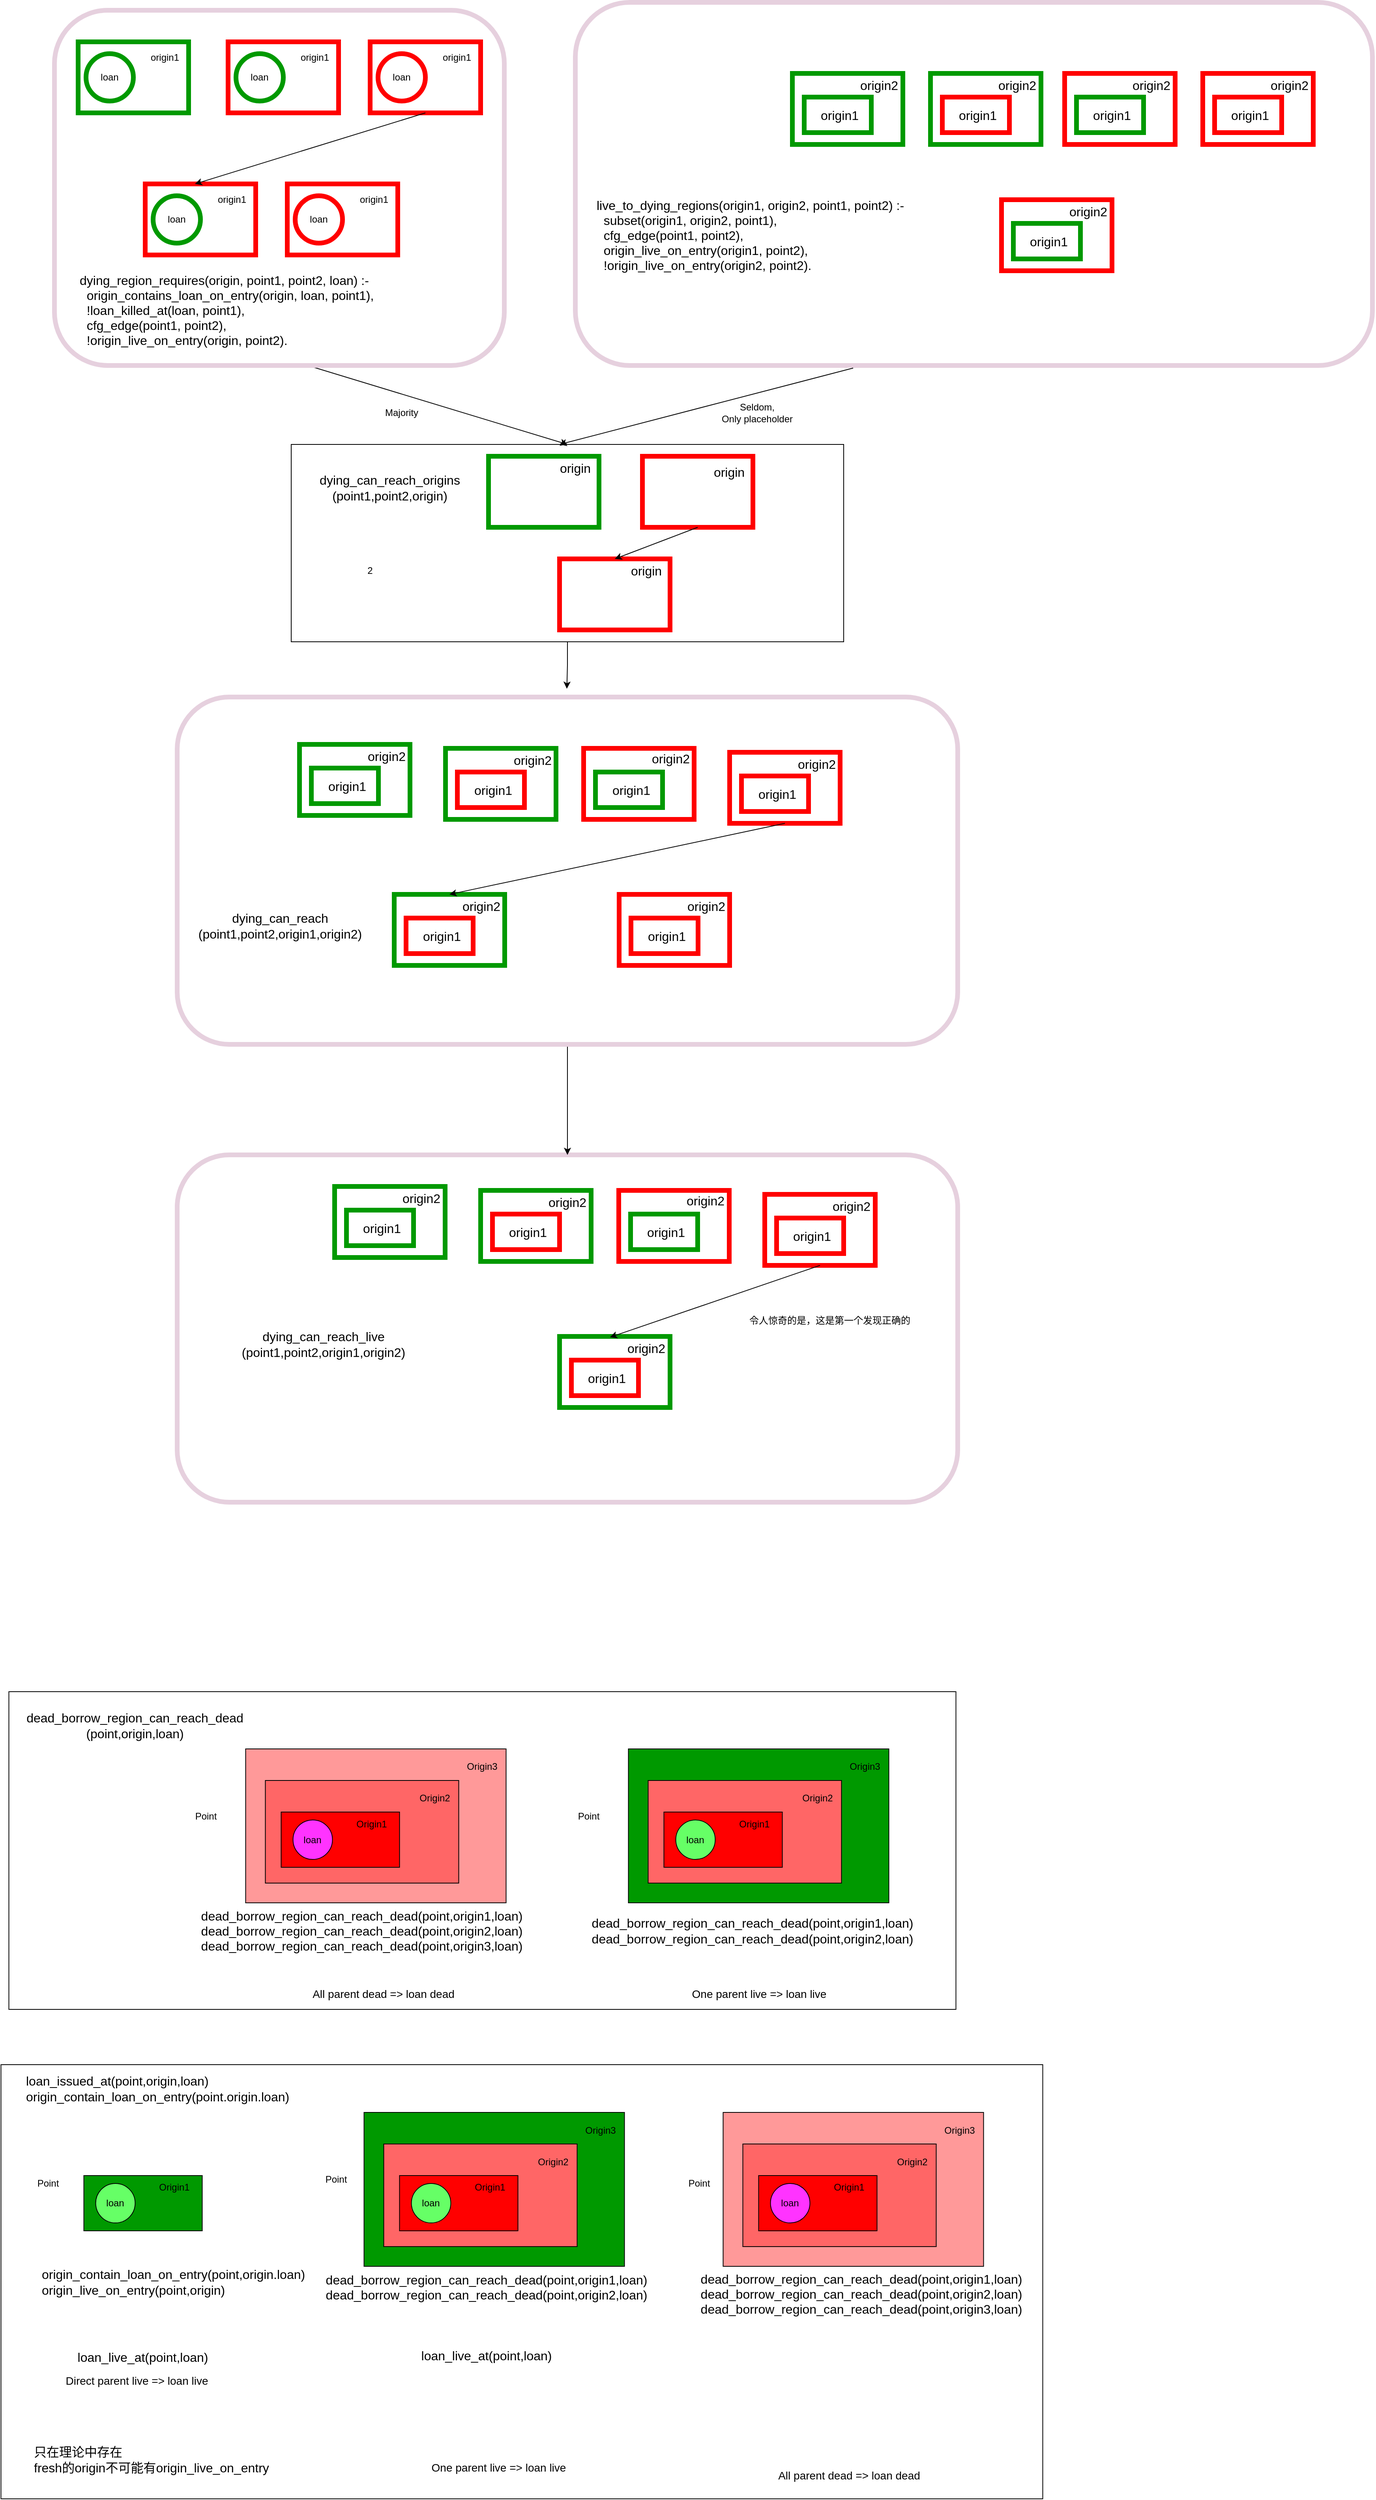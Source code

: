 <mxfile version="14.9.6" type="device"><diagram id="4ItoozWEmt4UMQ_Lu-9e" name="Page-1"><mxGraphModel dx="2366" dy="1925" grid="1" gridSize="10" guides="1" tooltips="1" connect="1" arrows="1" fold="1" page="1" pageScale="1" pageWidth="850" pageHeight="1100" math="0" shadow="0"><root><mxCell id="0"/><mxCell id="1" parent="0"/><mxCell id="hP6y3VwqV3rYE7MSqWvt-101" value="" style="rounded=1;whiteSpace=wrap;html=1;strokeWidth=6;strokeColor=#E6D0DE;" parent="1" vertex="1"><mxGeometry x="-124.5" y="1300" width="989" height="440" as="geometry"/></mxCell><mxCell id="hP6y3VwqV3rYE7MSqWvt-128" style="edgeStyle=orthogonalEdgeStyle;rounded=0;orthogonalLoop=1;jettySize=auto;html=1;entryX=0.5;entryY=0;entryDx=0;entryDy=0;fontSize=16;" parent="1" source="hP6y3VwqV3rYE7MSqWvt-100" target="hP6y3VwqV3rYE7MSqWvt-101" edge="1"><mxGeometry relative="1" as="geometry"/></mxCell><mxCell id="hP6y3VwqV3rYE7MSqWvt-100" value="" style="rounded=1;whiteSpace=wrap;html=1;strokeWidth=6;strokeColor=#E6D0DE;" parent="1" vertex="1"><mxGeometry x="-124.5" y="720" width="989" height="440" as="geometry"/></mxCell><mxCell id="hP6y3VwqV3rYE7MSqWvt-66" value="" style="rounded=1;whiteSpace=wrap;html=1;strokeWidth=6;strokeColor=#E6D0DE;" parent="1" vertex="1"><mxGeometry x="380" y="-160" width="1010" height="460" as="geometry"/></mxCell><mxCell id="gmZS5lx-OD6srE_DfvsA-1" value="" style="rounded=0;whiteSpace=wrap;html=1;fillColor=#FFFFFF;" parent="1" vertex="1"><mxGeometry x="-337.75" y="1980" width="1200" height="402.5" as="geometry"/></mxCell><mxCell id="gmZS5lx-OD6srE_DfvsA-12" value="" style="rounded=0;whiteSpace=wrap;html=1;fillColor=#FF9999;" parent="1" vertex="1"><mxGeometry x="-37.75" y="2052.5" width="330" height="195" as="geometry"/></mxCell><mxCell id="gmZS5lx-OD6srE_DfvsA-8" value="" style="rounded=0;whiteSpace=wrap;html=1;fillColor=#FF6666;" parent="1" vertex="1"><mxGeometry x="-12.75" y="2092.5" width="245" height="130" as="geometry"/></mxCell><mxCell id="8dX1J-5f6YRlSmqiTuca-151" value="" style="edgeStyle=orthogonalEdgeStyle;rounded=0;orthogonalLoop=1;jettySize=auto;html=1;fontSize=14;entryX=0.492;entryY=-0.002;entryDx=0;entryDy=0;entryPerimeter=0;" parent="1" source="8dX1J-5f6YRlSmqiTuca-64" edge="1"><mxGeometry relative="1" as="geometry"><mxPoint x="369.24" y="709.5" as="targetPoint"/></mxGeometry></mxCell><mxCell id="8dX1J-5f6YRlSmqiTuca-64" value="" style="rounded=0;whiteSpace=wrap;html=1;fillColor=#FFFFFF;" parent="1" vertex="1"><mxGeometry x="20" y="400" width="700" height="250" as="geometry"/></mxCell><mxCell id="8dX1J-5f6YRlSmqiTuca-73" value="dying_can_reach_origins&lt;br style=&quot;font-size: 16px;&quot;&gt;(point1,point2,origin)" style="text;html=1;strokeColor=none;fillColor=none;align=center;verticalAlign=middle;whiteSpace=wrap;rounded=0;fontSize=16;" parent="1" vertex="1"><mxGeometry x="125" y="445" width="40" height="20" as="geometry"/></mxCell><mxCell id="8dX1J-5f6YRlSmqiTuca-79" value="" style="endArrow=classic;html=1;fontSize=14;exitX=0.482;exitY=1;exitDx=0;exitDy=0;exitPerimeter=0;entryX=0.5;entryY=0;entryDx=0;entryDy=0;" parent="1" target="8dX1J-5f6YRlSmqiTuca-64" edge="1"><mxGeometry width="50" height="50" relative="1" as="geometry"><mxPoint x="41" y="300" as="sourcePoint"/><mxPoint x="370" y="320" as="targetPoint"/></mxGeometry></mxCell><mxCell id="8dX1J-5f6YRlSmqiTuca-80" value="" style="endArrow=classic;html=1;fontSize=14;exitX=0.516;exitY=1.008;exitDx=0;exitDy=0;exitPerimeter=0;" parent="1" edge="1"><mxGeometry width="50" height="50" relative="1" as="geometry"><mxPoint x="732.02" y="303.28" as="sourcePoint"/><mxPoint x="360" y="400" as="targetPoint"/></mxGeometry></mxCell><mxCell id="8dX1J-5f6YRlSmqiTuca-94" value="dying_can_reach&lt;br style=&quot;font-size: 16px;&quot;&gt;(point1,point2,origin1,origin2)" style="text;html=1;strokeColor=none;fillColor=none;align=center;verticalAlign=middle;whiteSpace=wrap;rounded=0;fontSize=16;" parent="1" vertex="1"><mxGeometry x="-14.5" y="1000" width="40" height="20" as="geometry"/></mxCell><mxCell id="8dX1J-5f6YRlSmqiTuca-169" value="dying_can_reach_live&lt;br style=&quot;font-size: 16px;&quot;&gt;(point1,point2,origin1,origin2)" style="text;html=1;strokeColor=none;fillColor=none;align=center;verticalAlign=middle;whiteSpace=wrap;rounded=0;fontSize=16;" parent="1" vertex="1"><mxGeometry x="41.25" y="1530" width="40" height="20" as="geometry"/></mxCell><mxCell id="-txUx5UtsufA0qWCfWp3-2" value="Majority" style="text;html=1;strokeColor=none;fillColor=none;align=center;verticalAlign=middle;whiteSpace=wrap;rounded=0;" parent="1" vertex="1"><mxGeometry x="140" y="350" width="40" height="20" as="geometry"/></mxCell><mxCell id="-txUx5UtsufA0qWCfWp3-3" value="Seldom, &lt;br&gt;Only placeholder" style="text;html=1;strokeColor=none;fillColor=none;align=center;verticalAlign=middle;whiteSpace=wrap;rounded=0;" parent="1" vertex="1"><mxGeometry x="561" y="350" width="99" height="20" as="geometry"/></mxCell><mxCell id="Sg-m3zL4Ny38khA4gVC3-3" value="2" style="text;html=1;strokeColor=none;fillColor=none;align=center;verticalAlign=middle;whiteSpace=wrap;rounded=0;" parent="1" vertex="1"><mxGeometry x="100" y="550" width="40" height="20" as="geometry"/></mxCell><mxCell id="gmZS5lx-OD6srE_DfvsA-3" value="" style="rounded=0;whiteSpace=wrap;html=1;fillColor=#FF0000;" parent="1" vertex="1"><mxGeometry x="7.25" y="2132.5" width="150" height="70" as="geometry"/></mxCell><mxCell id="gmZS5lx-OD6srE_DfvsA-4" value="Origin1" style="text;html=1;strokeColor=none;fillColor=none;align=center;verticalAlign=middle;whiteSpace=wrap;rounded=0;" parent="1" vertex="1"><mxGeometry x="102.25" y="2137.5" width="40" height="20" as="geometry"/></mxCell><mxCell id="gmZS5lx-OD6srE_DfvsA-5" value="Point" style="text;html=1;strokeColor=none;fillColor=none;align=center;verticalAlign=middle;whiteSpace=wrap;rounded=0;fontSize=12;" parent="1" vertex="1"><mxGeometry x="-107.75" y="2127.5" width="40" height="20" as="geometry"/></mxCell><mxCell id="gmZS5lx-OD6srE_DfvsA-9" value="Origin2" style="text;html=1;strokeColor=none;fillColor=none;align=center;verticalAlign=middle;whiteSpace=wrap;rounded=0;" parent="1" vertex="1"><mxGeometry x="182.25" y="2102.5" width="40" height="25" as="geometry"/></mxCell><mxCell id="gmZS5lx-OD6srE_DfvsA-10" value="" style="ellipse;whiteSpace=wrap;html=1;aspect=fixed;fillColor=#ff33ff;" parent="1" vertex="1"><mxGeometry x="22.25" y="2142.5" width="50" height="50" as="geometry"/></mxCell><mxCell id="gmZS5lx-OD6srE_DfvsA-11" value="loan" style="text;html=1;strokeColor=none;fillColor=none;align=center;verticalAlign=middle;whiteSpace=wrap;rounded=0;" parent="1" vertex="1"><mxGeometry x="27.25" y="2157.5" width="40" height="20" as="geometry"/></mxCell><mxCell id="gmZS5lx-OD6srE_DfvsA-13" value="Origin3" style="text;html=1;strokeColor=none;fillColor=none;align=center;verticalAlign=middle;whiteSpace=wrap;rounded=0;" parent="1" vertex="1"><mxGeometry x="242.25" y="2062.5" width="40" height="25" as="geometry"/></mxCell><mxCell id="gmZS5lx-OD6srE_DfvsA-15" value="All parent dead =&amp;gt; loan dead" style="text;html=1;strokeColor=none;fillColor=none;align=center;verticalAlign=middle;whiteSpace=wrap;rounded=0;fontSize=14;" parent="1" vertex="1"><mxGeometry x="42.25" y="2352.5" width="190" height="20" as="geometry"/></mxCell><mxCell id="gmZS5lx-OD6srE_DfvsA-16" value="" style="rounded=0;whiteSpace=wrap;html=1;fillColor=#009900;" parent="1" vertex="1"><mxGeometry x="447.25" y="2052.5" width="330" height="195" as="geometry"/></mxCell><mxCell id="gmZS5lx-OD6srE_DfvsA-17" value="" style="rounded=0;whiteSpace=wrap;html=1;fillColor=#FF6666;" parent="1" vertex="1"><mxGeometry x="472.25" y="2092.5" width="245" height="130" as="geometry"/></mxCell><mxCell id="gmZS5lx-OD6srE_DfvsA-18" value="" style="rounded=0;whiteSpace=wrap;html=1;fillColor=#FF0000;" parent="1" vertex="1"><mxGeometry x="492.25" y="2132.5" width="150" height="70" as="geometry"/></mxCell><mxCell id="gmZS5lx-OD6srE_DfvsA-19" value="Origin1" style="text;html=1;strokeColor=none;fillColor=none;align=center;verticalAlign=middle;whiteSpace=wrap;rounded=0;" parent="1" vertex="1"><mxGeometry x="587.25" y="2137.5" width="40" height="20" as="geometry"/></mxCell><mxCell id="gmZS5lx-OD6srE_DfvsA-20" value="Point" style="text;html=1;strokeColor=none;fillColor=none;align=center;verticalAlign=middle;whiteSpace=wrap;rounded=0;fontSize=12;" parent="1" vertex="1"><mxGeometry x="377.25" y="2127.5" width="40" height="20" as="geometry"/></mxCell><mxCell id="gmZS5lx-OD6srE_DfvsA-21" value="Origin2" style="text;html=1;strokeColor=none;fillColor=none;align=center;verticalAlign=middle;whiteSpace=wrap;rounded=0;" parent="1" vertex="1"><mxGeometry x="667.25" y="2102.5" width="40" height="25" as="geometry"/></mxCell><mxCell id="gmZS5lx-OD6srE_DfvsA-22" value="" style="ellipse;whiteSpace=wrap;html=1;aspect=fixed;fillColor=#66ff66;" parent="1" vertex="1"><mxGeometry x="507.25" y="2142.5" width="50" height="50" as="geometry"/></mxCell><mxCell id="gmZS5lx-OD6srE_DfvsA-23" value="loan" style="text;html=1;strokeColor=none;fillColor=none;align=center;verticalAlign=middle;whiteSpace=wrap;rounded=0;" parent="1" vertex="1"><mxGeometry x="512.25" y="2157.5" width="40" height="20" as="geometry"/></mxCell><mxCell id="gmZS5lx-OD6srE_DfvsA-24" value="Origin3" style="text;html=1;strokeColor=none;fillColor=none;align=center;verticalAlign=middle;whiteSpace=wrap;rounded=0;" parent="1" vertex="1"><mxGeometry x="727.25" y="2062.5" width="40" height="25" as="geometry"/></mxCell><mxCell id="gmZS5lx-OD6srE_DfvsA-25" value="One parent live =&amp;gt; loan live" style="text;html=1;strokeColor=none;fillColor=none;align=center;verticalAlign=middle;whiteSpace=wrap;rounded=0;fontSize=14;" parent="1" vertex="1"><mxGeometry x="517.75" y="2352.5" width="190" height="20" as="geometry"/></mxCell><mxCell id="gmZS5lx-OD6srE_DfvsA-27" value="dead_borrow_region_can_reach_dead&lt;br&gt;(point,origin,loan)" style="text;html=1;strokeColor=none;fillColor=none;align=center;verticalAlign=middle;whiteSpace=wrap;rounded=0;fontSize=16;" parent="1" vertex="1"><mxGeometry x="-197.75" y="2012.5" width="40" height="20" as="geometry"/></mxCell><mxCell id="gmZS5lx-OD6srE_DfvsA-30" value="dead_borrow_region_can_reach_dead(point,origin1,loan)&lt;br&gt;dead_borrow_region_can_reach_dead(point,origin2,loan)&lt;br&gt;dead_borrow_region_can_reach_dead(point,origin3,loan)" style="text;html=1;strokeColor=none;fillColor=none;align=center;verticalAlign=middle;whiteSpace=wrap;rounded=0;fontSize=16;" parent="1" vertex="1"><mxGeometry x="-127.75" y="2272.5" width="475" height="20" as="geometry"/></mxCell><mxCell id="gmZS5lx-OD6srE_DfvsA-32" value="dead_borrow_region_can_reach_dead(point,origin1,loan)&lt;br&gt;dead_borrow_region_can_reach_dead(point,origin2,loan)&lt;br&gt;" style="text;html=1;strokeColor=none;fillColor=none;align=center;verticalAlign=middle;whiteSpace=wrap;rounded=0;fontSize=16;" parent="1" vertex="1"><mxGeometry x="367.25" y="2272.5" width="475" height="20" as="geometry"/></mxCell><mxCell id="gmZS5lx-OD6srE_DfvsA-33" value="" style="rounded=0;whiteSpace=wrap;html=1;fillColor=#FFFFFF;" parent="1" vertex="1"><mxGeometry x="-347.75" y="2452.5" width="1320" height="550" as="geometry"/></mxCell><mxCell id="gmZS5lx-OD6srE_DfvsA-36" value="" style="rounded=0;whiteSpace=wrap;html=1;fillColor=#009900;" parent="1" vertex="1"><mxGeometry x="-242.75" y="2593" width="150" height="70" as="geometry"/></mxCell><mxCell id="gmZS5lx-OD6srE_DfvsA-37" value="Origin1" style="text;html=1;strokeColor=none;fillColor=none;align=center;verticalAlign=middle;whiteSpace=wrap;rounded=0;" parent="1" vertex="1"><mxGeometry x="-147.75" y="2598" width="40" height="20" as="geometry"/></mxCell><mxCell id="gmZS5lx-OD6srE_DfvsA-38" value="Point" style="text;html=1;strokeColor=none;fillColor=none;align=center;verticalAlign=middle;whiteSpace=wrap;rounded=0;fontSize=12;" parent="1" vertex="1"><mxGeometry x="-307.75" y="2593" width="40" height="20" as="geometry"/></mxCell><mxCell id="gmZS5lx-OD6srE_DfvsA-40" value="" style="ellipse;whiteSpace=wrap;html=1;aspect=fixed;fillColor=#66ff66;" parent="1" vertex="1"><mxGeometry x="-227.75" y="2603" width="50" height="50" as="geometry"/></mxCell><mxCell id="gmZS5lx-OD6srE_DfvsA-41" value="loan" style="text;html=1;strokeColor=none;fillColor=none;align=center;verticalAlign=middle;whiteSpace=wrap;rounded=0;" parent="1" vertex="1"><mxGeometry x="-222.75" y="2618" width="40" height="20" as="geometry"/></mxCell><mxCell id="gmZS5lx-OD6srE_DfvsA-43" value="Direct parent live =&amp;gt; loan live" style="text;html=1;strokeColor=none;fillColor=none;align=center;verticalAlign=middle;whiteSpace=wrap;rounded=0;fontSize=14;" parent="1" vertex="1"><mxGeometry x="-317.75" y="2842.5" width="285" height="20" as="geometry"/></mxCell><mxCell id="gmZS5lx-OD6srE_DfvsA-44" value="" style="rounded=0;whiteSpace=wrap;html=1;fillColor=#009900;" parent="1" vertex="1"><mxGeometry x="112.25" y="2513" width="330" height="195" as="geometry"/></mxCell><mxCell id="gmZS5lx-OD6srE_DfvsA-45" value="" style="rounded=0;whiteSpace=wrap;html=1;fillColor=#FF6666;" parent="1" vertex="1"><mxGeometry x="137.25" y="2553" width="245" height="130" as="geometry"/></mxCell><mxCell id="gmZS5lx-OD6srE_DfvsA-46" value="" style="rounded=0;whiteSpace=wrap;html=1;fillColor=#FF0000;" parent="1" vertex="1"><mxGeometry x="157.25" y="2593" width="150" height="70" as="geometry"/></mxCell><mxCell id="gmZS5lx-OD6srE_DfvsA-47" value="Origin1" style="text;html=1;strokeColor=none;fillColor=none;align=center;verticalAlign=middle;whiteSpace=wrap;rounded=0;" parent="1" vertex="1"><mxGeometry x="252.25" y="2598" width="40" height="20" as="geometry"/></mxCell><mxCell id="gmZS5lx-OD6srE_DfvsA-48" value="Point" style="text;html=1;strokeColor=none;fillColor=none;align=center;verticalAlign=middle;whiteSpace=wrap;rounded=0;fontSize=12;" parent="1" vertex="1"><mxGeometry x="57.25" y="2588" width="40" height="20" as="geometry"/></mxCell><mxCell id="gmZS5lx-OD6srE_DfvsA-49" value="Origin2" style="text;html=1;strokeColor=none;fillColor=none;align=center;verticalAlign=middle;whiteSpace=wrap;rounded=0;" parent="1" vertex="1"><mxGeometry x="332.25" y="2563" width="40" height="25" as="geometry"/></mxCell><mxCell id="gmZS5lx-OD6srE_DfvsA-50" value="" style="ellipse;whiteSpace=wrap;html=1;aspect=fixed;fillColor=#66ff66;" parent="1" vertex="1"><mxGeometry x="172.25" y="2603" width="50" height="50" as="geometry"/></mxCell><mxCell id="gmZS5lx-OD6srE_DfvsA-51" value="loan" style="text;html=1;strokeColor=none;fillColor=none;align=center;verticalAlign=middle;whiteSpace=wrap;rounded=0;" parent="1" vertex="1"><mxGeometry x="177.25" y="2618" width="40" height="20" as="geometry"/></mxCell><mxCell id="gmZS5lx-OD6srE_DfvsA-52" value="Origin3" style="text;html=1;strokeColor=none;fillColor=none;align=center;verticalAlign=middle;whiteSpace=wrap;rounded=0;" parent="1" vertex="1"><mxGeometry x="392.25" y="2523" width="40" height="25" as="geometry"/></mxCell><mxCell id="gmZS5lx-OD6srE_DfvsA-53" value="One parent live =&amp;gt; loan live" style="text;html=1;strokeColor=none;fillColor=none;align=center;verticalAlign=middle;whiteSpace=wrap;rounded=0;fontSize=14;" parent="1" vertex="1"><mxGeometry x="188.25" y="2952.5" width="190" height="20" as="geometry"/></mxCell><mxCell id="gmZS5lx-OD6srE_DfvsA-54" value="loan_issued_at(point,origin,loan)&lt;br&gt;origin_contain_loan_on_entry(point.origin.loan)" style="text;html=1;strokeColor=none;fillColor=none;align=left;verticalAlign=middle;whiteSpace=wrap;rounded=0;fontSize=16;" parent="1" vertex="1"><mxGeometry x="-317.75" y="2473" width="280" height="20" as="geometry"/></mxCell><mxCell id="gmZS5lx-OD6srE_DfvsA-56" value="dead_borrow_region_can_reach_dead(point,origin1,loan)&lt;br&gt;dead_borrow_region_can_reach_dead(point,origin2,loan)&lt;br&gt;&lt;br&gt;&lt;br&gt;&lt;br&gt;loan_live_at(point,loan)" style="text;html=1;strokeColor=none;fillColor=none;align=center;verticalAlign=middle;whiteSpace=wrap;rounded=0;fontSize=16;" parent="1" vertex="1"><mxGeometry x="30.25" y="2762.5" width="475" height="20" as="geometry"/></mxCell><mxCell id="gmZS5lx-OD6srE_DfvsA-67" value="" style="rounded=0;whiteSpace=wrap;html=1;fillColor=#FF9999;" parent="1" vertex="1"><mxGeometry x="567.25" y="2513" width="330" height="195" as="geometry"/></mxCell><mxCell id="gmZS5lx-OD6srE_DfvsA-68" value="" style="rounded=0;whiteSpace=wrap;html=1;fillColor=#FF6666;" parent="1" vertex="1"><mxGeometry x="592.25" y="2553" width="245" height="130" as="geometry"/></mxCell><mxCell id="gmZS5lx-OD6srE_DfvsA-69" value="" style="rounded=0;whiteSpace=wrap;html=1;fillColor=#FF0000;" parent="1" vertex="1"><mxGeometry x="612.25" y="2593" width="150" height="70" as="geometry"/></mxCell><mxCell id="gmZS5lx-OD6srE_DfvsA-70" value="Origin1" style="text;html=1;strokeColor=none;fillColor=none;align=center;verticalAlign=middle;whiteSpace=wrap;rounded=0;" parent="1" vertex="1"><mxGeometry x="707.25" y="2598" width="40" height="20" as="geometry"/></mxCell><mxCell id="gmZS5lx-OD6srE_DfvsA-71" value="Point" style="text;html=1;strokeColor=none;fillColor=none;align=center;verticalAlign=middle;whiteSpace=wrap;rounded=0;fontSize=12;" parent="1" vertex="1"><mxGeometry x="517.25" y="2593" width="40" height="20" as="geometry"/></mxCell><mxCell id="gmZS5lx-OD6srE_DfvsA-72" value="Origin2" style="text;html=1;strokeColor=none;fillColor=none;align=center;verticalAlign=middle;whiteSpace=wrap;rounded=0;" parent="1" vertex="1"><mxGeometry x="787.25" y="2563" width="40" height="25" as="geometry"/></mxCell><mxCell id="gmZS5lx-OD6srE_DfvsA-73" value="" style="ellipse;whiteSpace=wrap;html=1;aspect=fixed;fillColor=#ff33ff;" parent="1" vertex="1"><mxGeometry x="627.25" y="2603" width="50" height="50" as="geometry"/></mxCell><mxCell id="gmZS5lx-OD6srE_DfvsA-74" value="loan" style="text;html=1;strokeColor=none;fillColor=none;align=center;verticalAlign=middle;whiteSpace=wrap;rounded=0;" parent="1" vertex="1"><mxGeometry x="632.25" y="2618" width="40" height="20" as="geometry"/></mxCell><mxCell id="gmZS5lx-OD6srE_DfvsA-75" value="Origin3" style="text;html=1;strokeColor=none;fillColor=none;align=center;verticalAlign=middle;whiteSpace=wrap;rounded=0;" parent="1" vertex="1"><mxGeometry x="847.25" y="2523" width="40" height="25" as="geometry"/></mxCell><mxCell id="gmZS5lx-OD6srE_DfvsA-76" value="All parent dead =&amp;gt; loan dead" style="text;html=1;strokeColor=none;fillColor=none;align=center;verticalAlign=middle;whiteSpace=wrap;rounded=0;fontSize=14;" parent="1" vertex="1"><mxGeometry x="632.25" y="2962.5" width="190" height="20" as="geometry"/></mxCell><mxCell id="gmZS5lx-OD6srE_DfvsA-77" value="dead_borrow_region_can_reach_dead(point,origin1,loan)&lt;br&gt;dead_borrow_region_can_reach_dead(point,origin2,loan)&lt;br&gt;dead_borrow_region_can_reach_dead(point,origin3,loan)" style="text;html=1;strokeColor=none;fillColor=none;align=center;verticalAlign=middle;whiteSpace=wrap;rounded=0;fontSize=16;" parent="1" vertex="1"><mxGeometry x="504.75" y="2733" width="475" height="20" as="geometry"/></mxCell><mxCell id="gmZS5lx-OD6srE_DfvsA-80" value="loan_live_at(point,loan)" style="text;html=1;strokeColor=none;fillColor=none;align=center;verticalAlign=middle;whiteSpace=wrap;rounded=0;fontSize=16;" parent="1" vertex="1"><mxGeometry x="-187.75" y="2812.5" width="40" height="20" as="geometry"/></mxCell><mxCell id="hP6y3VwqV3rYE7MSqWvt-5" value="origin_contain_loan_on_entry(point,origin.loan)&lt;br style=&quot;font-size: 16px;&quot;&gt;origin_live_on_entry(point,origin)" style="text;html=1;strokeColor=none;fillColor=none;align=left;verticalAlign=middle;whiteSpace=wrap;rounded=0;fontSize=16;" parent="1" vertex="1"><mxGeometry x="-297.75" y="2717.5" width="40" height="20" as="geometry"/></mxCell><mxCell id="hP6y3VwqV3rYE7MSqWvt-12" value="只在理论中存在&lt;br&gt;fresh的origin不可能有origin_live_on_entry" style="text;html=1;strokeColor=none;fillColor=none;align=left;verticalAlign=middle;whiteSpace=wrap;rounded=0;fontSize=16;" parent="1" vertex="1"><mxGeometry x="-307.75" y="2942.5" width="365" height="20" as="geometry"/></mxCell><mxCell id="hP6y3VwqV3rYE7MSqWvt-13" value="" style="rounded=1;whiteSpace=wrap;html=1;strokeWidth=6;strokeColor=#E6D0DE;" parent="1" vertex="1"><mxGeometry x="-280" y="-150" width="570" height="450" as="geometry"/></mxCell><mxCell id="hP6y3VwqV3rYE7MSqWvt-14" value="" style="rounded=0;whiteSpace=wrap;html=1;strokeColor=#009900;strokeWidth=6;" parent="1" vertex="1"><mxGeometry x="-250" y="-110" width="140" height="90" as="geometry"/></mxCell><mxCell id="hP6y3VwqV3rYE7MSqWvt-15" value="" style="ellipse;whiteSpace=wrap;html=1;aspect=fixed;strokeColor=#009900;strokeWidth=6;" parent="1" vertex="1"><mxGeometry x="-240" y="-95" width="60" height="60" as="geometry"/></mxCell><mxCell id="hP6y3VwqV3rYE7MSqWvt-16" value="loan" style="text;html=1;strokeColor=none;fillColor=none;align=center;verticalAlign=middle;whiteSpace=wrap;rounded=0;" parent="1" vertex="1"><mxGeometry x="-230" y="-75" width="40" height="20" as="geometry"/></mxCell><mxCell id="hP6y3VwqV3rYE7MSqWvt-17" value="origin1" style="text;html=1;strokeColor=none;fillColor=none;align=center;verticalAlign=middle;whiteSpace=wrap;rounded=0;" parent="1" vertex="1"><mxGeometry x="-160" y="-100" width="40" height="20" as="geometry"/></mxCell><mxCell id="hP6y3VwqV3rYE7MSqWvt-18" value="" style="rounded=0;whiteSpace=wrap;html=1;strokeWidth=6;strokeColor=#FF0000;" parent="1" vertex="1"><mxGeometry x="-60" y="-110" width="140" height="90" as="geometry"/></mxCell><mxCell id="hP6y3VwqV3rYE7MSqWvt-19" value="" style="ellipse;whiteSpace=wrap;html=1;aspect=fixed;strokeColor=#009900;strokeWidth=6;" parent="1" vertex="1"><mxGeometry x="-50" y="-95" width="60" height="60" as="geometry"/></mxCell><mxCell id="hP6y3VwqV3rYE7MSqWvt-20" value="loan" style="text;html=1;strokeColor=none;fillColor=none;align=center;verticalAlign=middle;whiteSpace=wrap;rounded=0;" parent="1" vertex="1"><mxGeometry x="-40" y="-75" width="40" height="20" as="geometry"/></mxCell><mxCell id="hP6y3VwqV3rYE7MSqWvt-21" value="origin1" style="text;html=1;strokeColor=none;fillColor=none;align=center;verticalAlign=middle;whiteSpace=wrap;rounded=0;" parent="1" vertex="1"><mxGeometry x="30" y="-100" width="40" height="20" as="geometry"/></mxCell><mxCell id="hP6y3VwqV3rYE7MSqWvt-22" value="" style="rounded=0;whiteSpace=wrap;html=1;strokeWidth=6;strokeColor=#FF0000;" parent="1" vertex="1"><mxGeometry x="120" y="-110" width="140" height="90" as="geometry"/></mxCell><mxCell id="hP6y3VwqV3rYE7MSqWvt-23" value="" style="ellipse;whiteSpace=wrap;html=1;aspect=fixed;strokeWidth=6;strokeColor=#FF0000;" parent="1" vertex="1"><mxGeometry x="130" y="-95" width="60" height="60" as="geometry"/></mxCell><mxCell id="hP6y3VwqV3rYE7MSqWvt-24" value="loan" style="text;html=1;strokeColor=none;fillColor=none;align=center;verticalAlign=middle;whiteSpace=wrap;rounded=0;" parent="1" vertex="1"><mxGeometry x="140" y="-75" width="40" height="20" as="geometry"/></mxCell><mxCell id="hP6y3VwqV3rYE7MSqWvt-25" value="origin1" style="text;html=1;strokeColor=none;fillColor=none;align=center;verticalAlign=middle;whiteSpace=wrap;rounded=0;" parent="1" vertex="1"><mxGeometry x="210" y="-100" width="40" height="20" as="geometry"/></mxCell><mxCell id="hP6y3VwqV3rYE7MSqWvt-26" value="" style="rounded=0;whiteSpace=wrap;html=1;strokeWidth=6;strokeColor=#FF0000;" parent="1" vertex="1"><mxGeometry x="-165" y="70" width="140" height="90" as="geometry"/></mxCell><mxCell id="hP6y3VwqV3rYE7MSqWvt-27" value="" style="ellipse;whiteSpace=wrap;html=1;aspect=fixed;strokeColor=#009900;strokeWidth=6;" parent="1" vertex="1"><mxGeometry x="-155" y="85" width="60" height="60" as="geometry"/></mxCell><mxCell id="hP6y3VwqV3rYE7MSqWvt-28" value="loan" style="text;html=1;strokeColor=none;fillColor=none;align=center;verticalAlign=middle;whiteSpace=wrap;rounded=0;" parent="1" vertex="1"><mxGeometry x="-145" y="105" width="40" height="20" as="geometry"/></mxCell><mxCell id="hP6y3VwqV3rYE7MSqWvt-29" value="origin1" style="text;html=1;strokeColor=none;fillColor=none;align=center;verticalAlign=middle;whiteSpace=wrap;rounded=0;" parent="1" vertex="1"><mxGeometry x="-75" y="80" width="40" height="20" as="geometry"/></mxCell><mxCell id="hP6y3VwqV3rYE7MSqWvt-30" value="" style="rounded=0;whiteSpace=wrap;html=1;strokeWidth=6;strokeColor=#FF0000;" parent="1" vertex="1"><mxGeometry x="15" y="70" width="140" height="90" as="geometry"/></mxCell><mxCell id="hP6y3VwqV3rYE7MSqWvt-31" value="" style="ellipse;whiteSpace=wrap;html=1;aspect=fixed;strokeWidth=6;strokeColor=#FF0000;" parent="1" vertex="1"><mxGeometry x="25" y="85" width="60" height="60" as="geometry"/></mxCell><mxCell id="hP6y3VwqV3rYE7MSqWvt-32" value="loan" style="text;html=1;strokeColor=none;fillColor=none;align=center;verticalAlign=middle;whiteSpace=wrap;rounded=0;" parent="1" vertex="1"><mxGeometry x="35" y="105" width="40" height="20" as="geometry"/></mxCell><mxCell id="hP6y3VwqV3rYE7MSqWvt-33" value="origin1" style="text;html=1;strokeColor=none;fillColor=none;align=center;verticalAlign=middle;whiteSpace=wrap;rounded=0;" parent="1" vertex="1"><mxGeometry x="105" y="80" width="40" height="20" as="geometry"/></mxCell><mxCell id="hP6y3VwqV3rYE7MSqWvt-35" value="&lt;div style=&quot;font-size: 16px;&quot;&gt;dying_region_requires(origin, point1, point2, loan) :-&lt;/div&gt;&lt;div style=&quot;font-size: 16px;&quot;&gt;&amp;nbsp; origin_contains_loan_on_entry(origin, loan, point1),&lt;/div&gt;&lt;div style=&quot;font-size: 16px;&quot;&gt;&amp;nbsp; !loan_killed_at(loan, point1),&lt;/div&gt;&lt;div style=&quot;font-size: 16px;&quot;&gt;&amp;nbsp; cfg_edge(point1, point2),&lt;/div&gt;&lt;div style=&quot;font-size: 16px;&quot;&gt;&amp;nbsp; !origin_live_on_entry(origin, point2).&lt;/div&gt;" style="text;html=1;strokeColor=none;fillColor=none;align=left;verticalAlign=middle;whiteSpace=wrap;rounded=0;fontSize=16;" parent="1" vertex="1"><mxGeometry x="-250" y="180" width="430" height="100" as="geometry"/></mxCell><mxCell id="hP6y3VwqV3rYE7MSqWvt-41" value="" style="endArrow=classic;html=1;fontSize=16;exitX=0.5;exitY=1;exitDx=0;exitDy=0;entryX=0.45;entryY=0;entryDx=0;entryDy=0;entryPerimeter=0;" parent="1" source="hP6y3VwqV3rYE7MSqWvt-22" edge="1" target="hP6y3VwqV3rYE7MSqWvt-26"><mxGeometry width="50" height="50" relative="1" as="geometry"><mxPoint x="-230" y="90" as="sourcePoint"/><mxPoint x="80" y="70" as="targetPoint"/></mxGeometry></mxCell><mxCell id="hP6y3VwqV3rYE7MSqWvt-43" value="live_to_dying_regions(origin1, origin2, point1, point2) :-&lt;br&gt;&amp;nbsp; subset(origin1, origin2, point1),&lt;br&gt;&amp;nbsp; cfg_edge(point1, point2),&lt;br&gt;&amp;nbsp; origin_live_on_entry(origin1, point2),&lt;br&gt;&amp;nbsp; !origin_live_on_entry(origin2, point2)." style="text;html=1;strokeColor=none;fillColor=none;align=left;verticalAlign=middle;whiteSpace=wrap;rounded=0;fontSize=16;" parent="1" vertex="1"><mxGeometry x="405" y="80" width="405" height="110" as="geometry"/></mxCell><mxCell id="hP6y3VwqV3rYE7MSqWvt-45" value="" style="rounded=0;whiteSpace=wrap;html=1;strokeColor=#009900;strokeWidth=6;" parent="1" vertex="1"><mxGeometry x="655" y="-70" width="140" height="90" as="geometry"/></mxCell><mxCell id="hP6y3VwqV3rYE7MSqWvt-46" value="" style="rounded=0;whiteSpace=wrap;html=1;strokeColor=#009900;strokeWidth=6;" parent="1" vertex="1"><mxGeometry x="670" y="-40" width="85" height="45" as="geometry"/></mxCell><mxCell id="hP6y3VwqV3rYE7MSqWvt-47" value="origin1" style="text;html=1;strokeColor=none;fillColor=none;align=center;verticalAlign=middle;whiteSpace=wrap;rounded=0;fontSize=16;" parent="1" vertex="1"><mxGeometry x="695" y="-27.5" width="40" height="20" as="geometry"/></mxCell><mxCell id="hP6y3VwqV3rYE7MSqWvt-48" value="origin2" style="text;html=1;strokeColor=none;fillColor=none;align=center;verticalAlign=middle;whiteSpace=wrap;rounded=0;fontSize=16;" parent="1" vertex="1"><mxGeometry x="745" y="-65" width="40" height="20" as="geometry"/></mxCell><mxCell id="hP6y3VwqV3rYE7MSqWvt-50" value="" style="rounded=0;whiteSpace=wrap;html=1;strokeColor=#009900;strokeWidth=6;" parent="1" vertex="1"><mxGeometry x="830" y="-70" width="140" height="90" as="geometry"/></mxCell><mxCell id="hP6y3VwqV3rYE7MSqWvt-51" value="" style="rounded=0;whiteSpace=wrap;html=1;strokeWidth=6;strokeColor=#ff0000;" parent="1" vertex="1"><mxGeometry x="845" y="-40" width="85" height="45" as="geometry"/></mxCell><mxCell id="hP6y3VwqV3rYE7MSqWvt-52" value="origin1" style="text;html=1;strokeColor=none;fillColor=none;align=center;verticalAlign=middle;whiteSpace=wrap;rounded=0;fontSize=16;" parent="1" vertex="1"><mxGeometry x="870" y="-27.5" width="40" height="20" as="geometry"/></mxCell><mxCell id="hP6y3VwqV3rYE7MSqWvt-53" value="origin2" style="text;html=1;strokeColor=none;fillColor=none;align=center;verticalAlign=middle;whiteSpace=wrap;rounded=0;fontSize=16;" parent="1" vertex="1"><mxGeometry x="920" y="-65" width="40" height="20" as="geometry"/></mxCell><mxCell id="hP6y3VwqV3rYE7MSqWvt-54" value="" style="rounded=0;whiteSpace=wrap;html=1;strokeWidth=6;strokeColor=#ff0000;" parent="1" vertex="1"><mxGeometry x="1000" y="-70" width="140" height="90" as="geometry"/></mxCell><mxCell id="hP6y3VwqV3rYE7MSqWvt-55" value="" style="rounded=0;whiteSpace=wrap;html=1;strokeColor=#009900;strokeWidth=6;" parent="1" vertex="1"><mxGeometry x="1015" y="-40" width="85" height="45" as="geometry"/></mxCell><mxCell id="hP6y3VwqV3rYE7MSqWvt-56" value="origin1" style="text;html=1;strokeColor=none;fillColor=none;align=center;verticalAlign=middle;whiteSpace=wrap;rounded=0;fontSize=16;" parent="1" vertex="1"><mxGeometry x="1040" y="-27.5" width="40" height="20" as="geometry"/></mxCell><mxCell id="hP6y3VwqV3rYE7MSqWvt-57" value="origin2" style="text;html=1;strokeColor=none;fillColor=none;align=center;verticalAlign=middle;whiteSpace=wrap;rounded=0;fontSize=16;" parent="1" vertex="1"><mxGeometry x="1090" y="-65" width="40" height="20" as="geometry"/></mxCell><mxCell id="hP6y3VwqV3rYE7MSqWvt-58" value="" style="rounded=0;whiteSpace=wrap;html=1;strokeWidth=6;strokeColor=#ff0000;" parent="1" vertex="1"><mxGeometry x="1175" y="-70" width="140" height="90" as="geometry"/></mxCell><mxCell id="hP6y3VwqV3rYE7MSqWvt-59" value="" style="rounded=0;whiteSpace=wrap;html=1;strokeWidth=6;strokeColor=#ff0000;" parent="1" vertex="1"><mxGeometry x="1190" y="-40" width="85" height="45" as="geometry"/></mxCell><mxCell id="hP6y3VwqV3rYE7MSqWvt-60" value="origin1" style="text;html=1;strokeColor=none;fillColor=none;align=center;verticalAlign=middle;whiteSpace=wrap;rounded=0;fontSize=16;" parent="1" vertex="1"><mxGeometry x="1215" y="-27.5" width="40" height="20" as="geometry"/></mxCell><mxCell id="hP6y3VwqV3rYE7MSqWvt-61" value="origin2" style="text;html=1;strokeColor=none;fillColor=none;align=center;verticalAlign=middle;whiteSpace=wrap;rounded=0;fontSize=16;" parent="1" vertex="1"><mxGeometry x="1265" y="-65" width="40" height="20" as="geometry"/></mxCell><mxCell id="hP6y3VwqV3rYE7MSqWvt-62" value="" style="rounded=0;whiteSpace=wrap;html=1;strokeWidth=6;strokeColor=#ff0000;" parent="1" vertex="1"><mxGeometry x="920" y="90" width="140" height="90" as="geometry"/></mxCell><mxCell id="hP6y3VwqV3rYE7MSqWvt-63" value="" style="rounded=0;whiteSpace=wrap;html=1;strokeColor=#009900;strokeWidth=6;" parent="1" vertex="1"><mxGeometry x="935" y="120" width="85" height="45" as="geometry"/></mxCell><mxCell id="hP6y3VwqV3rYE7MSqWvt-64" value="origin1" style="text;html=1;strokeColor=none;fillColor=none;align=center;verticalAlign=middle;whiteSpace=wrap;rounded=0;fontSize=16;" parent="1" vertex="1"><mxGeometry x="960" y="132.5" width="40" height="20" as="geometry"/></mxCell><mxCell id="hP6y3VwqV3rYE7MSqWvt-65" value="origin2" style="text;html=1;strokeColor=none;fillColor=none;align=center;verticalAlign=middle;whiteSpace=wrap;rounded=0;fontSize=16;" parent="1" vertex="1"><mxGeometry x="1010" y="95" width="40" height="20" as="geometry"/></mxCell><mxCell id="hP6y3VwqV3rYE7MSqWvt-68" value="" style="rounded=0;whiteSpace=wrap;html=1;strokeColor=#009900;strokeWidth=6;" parent="1" vertex="1"><mxGeometry x="270" y="415" width="140" height="90" as="geometry"/></mxCell><mxCell id="hP6y3VwqV3rYE7MSqWvt-71" value="origin" style="text;html=1;strokeColor=none;fillColor=none;align=center;verticalAlign=middle;whiteSpace=wrap;rounded=0;fontSize=16;" parent="1" vertex="1"><mxGeometry x="360" y="420" width="40" height="20" as="geometry"/></mxCell><mxCell id="hP6y3VwqV3rYE7MSqWvt-72" value="" style="rounded=0;whiteSpace=wrap;html=1;strokeWidth=6;strokeColor=#ff0000;" parent="1" vertex="1"><mxGeometry x="360" y="545" width="140" height="90" as="geometry"/></mxCell><mxCell id="hP6y3VwqV3rYE7MSqWvt-73" value="origin" style="text;html=1;strokeColor=none;fillColor=none;align=center;verticalAlign=middle;whiteSpace=wrap;rounded=0;fontSize=16;" parent="1" vertex="1"><mxGeometry x="450" y="550" width="40" height="20" as="geometry"/></mxCell><mxCell id="hP6y3VwqV3rYE7MSqWvt-74" value="" style="rounded=0;whiteSpace=wrap;html=1;strokeWidth=6;strokeColor=#ff0000;" parent="1" vertex="1"><mxGeometry x="465" y="415" width="140" height="90" as="geometry"/></mxCell><mxCell id="hP6y3VwqV3rYE7MSqWvt-75" value="origin" style="text;html=1;strokeColor=none;fillColor=none;align=center;verticalAlign=middle;whiteSpace=wrap;rounded=0;fontSize=16;" parent="1" vertex="1"><mxGeometry x="555" y="425" width="40" height="20" as="geometry"/></mxCell><mxCell id="hP6y3VwqV3rYE7MSqWvt-76" value="" style="rounded=0;whiteSpace=wrap;html=1;strokeColor=#009900;strokeWidth=6;" parent="1" vertex="1"><mxGeometry x="30.5" y="780" width="140" height="90" as="geometry"/></mxCell><mxCell id="hP6y3VwqV3rYE7MSqWvt-77" value="" style="rounded=0;whiteSpace=wrap;html=1;strokeColor=#009900;strokeWidth=6;" parent="1" vertex="1"><mxGeometry x="45.5" y="810" width="85" height="45" as="geometry"/></mxCell><mxCell id="hP6y3VwqV3rYE7MSqWvt-78" value="origin1" style="text;html=1;strokeColor=none;fillColor=none;align=center;verticalAlign=middle;whiteSpace=wrap;rounded=0;fontSize=16;" parent="1" vertex="1"><mxGeometry x="70.5" y="822.5" width="40" height="20" as="geometry"/></mxCell><mxCell id="hP6y3VwqV3rYE7MSqWvt-79" value="origin2" style="text;html=1;strokeColor=none;fillColor=none;align=center;verticalAlign=middle;whiteSpace=wrap;rounded=0;fontSize=16;" parent="1" vertex="1"><mxGeometry x="120.5" y="785" width="40" height="20" as="geometry"/></mxCell><mxCell id="hP6y3VwqV3rYE7MSqWvt-80" value="" style="rounded=0;whiteSpace=wrap;html=1;strokeColor=#009900;strokeWidth=6;" parent="1" vertex="1"><mxGeometry x="215.5" y="785" width="140" height="90" as="geometry"/></mxCell><mxCell id="hP6y3VwqV3rYE7MSqWvt-81" value="" style="rounded=0;whiteSpace=wrap;html=1;strokeWidth=6;strokeColor=#ff0000;" parent="1" vertex="1"><mxGeometry x="230.5" y="815" width="85" height="45" as="geometry"/></mxCell><mxCell id="hP6y3VwqV3rYE7MSqWvt-82" value="origin1" style="text;html=1;strokeColor=none;fillColor=none;align=center;verticalAlign=middle;whiteSpace=wrap;rounded=0;fontSize=16;" parent="1" vertex="1"><mxGeometry x="255.5" y="827.5" width="40" height="20" as="geometry"/></mxCell><mxCell id="hP6y3VwqV3rYE7MSqWvt-83" value="origin2" style="text;html=1;strokeColor=none;fillColor=none;align=center;verticalAlign=middle;whiteSpace=wrap;rounded=0;fontSize=16;" parent="1" vertex="1"><mxGeometry x="305.5" y="790" width="40" height="20" as="geometry"/></mxCell><mxCell id="hP6y3VwqV3rYE7MSqWvt-84" value="" style="rounded=0;whiteSpace=wrap;html=1;strokeWidth=6;strokeColor=#FF0000;" parent="1" vertex="1"><mxGeometry x="390.5" y="785" width="140" height="90" as="geometry"/></mxCell><mxCell id="hP6y3VwqV3rYE7MSqWvt-85" value="" style="rounded=0;whiteSpace=wrap;html=1;strokeColor=#009900;strokeWidth=6;" parent="1" vertex="1"><mxGeometry x="405.5" y="815" width="85" height="45" as="geometry"/></mxCell><mxCell id="hP6y3VwqV3rYE7MSqWvt-86" value="origin1" style="text;html=1;strokeColor=none;fillColor=none;align=center;verticalAlign=middle;whiteSpace=wrap;rounded=0;fontSize=16;" parent="1" vertex="1"><mxGeometry x="430.5" y="827.5" width="40" height="20" as="geometry"/></mxCell><mxCell id="hP6y3VwqV3rYE7MSqWvt-87" value="origin2" style="text;html=1;strokeColor=none;fillColor=none;align=center;verticalAlign=middle;whiteSpace=wrap;rounded=0;fontSize=16;" parent="1" vertex="1"><mxGeometry x="480.5" y="790" width="40" height="15" as="geometry"/></mxCell><mxCell id="hP6y3VwqV3rYE7MSqWvt-88" value="" style="rounded=0;whiteSpace=wrap;html=1;strokeWidth=6;strokeColor=#FF0000;" parent="1" vertex="1"><mxGeometry x="575.5" y="790" width="140" height="90" as="geometry"/></mxCell><mxCell id="hP6y3VwqV3rYE7MSqWvt-89" value="" style="rounded=0;whiteSpace=wrap;html=1;strokeWidth=6;strokeColor=#ff0000;" parent="1" vertex="1"><mxGeometry x="590.5" y="820" width="85" height="45" as="geometry"/></mxCell><mxCell id="hP6y3VwqV3rYE7MSqWvt-90" value="origin1" style="text;html=1;strokeColor=none;fillColor=none;align=center;verticalAlign=middle;whiteSpace=wrap;rounded=0;fontSize=16;" parent="1" vertex="1"><mxGeometry x="615.5" y="832.5" width="40" height="20" as="geometry"/></mxCell><mxCell id="hP6y3VwqV3rYE7MSqWvt-91" value="origin2" style="text;html=1;strokeColor=none;fillColor=none;align=center;verticalAlign=middle;whiteSpace=wrap;rounded=0;fontSize=16;" parent="1" vertex="1"><mxGeometry x="665.5" y="795" width="40" height="20" as="geometry"/></mxCell><mxCell id="hP6y3VwqV3rYE7MSqWvt-92" value="" style="rounded=0;whiteSpace=wrap;html=1;strokeColor=#009900;strokeWidth=6;" parent="1" vertex="1"><mxGeometry x="150.5" y="970" width="140" height="90" as="geometry"/></mxCell><mxCell id="hP6y3VwqV3rYE7MSqWvt-93" value="" style="rounded=0;whiteSpace=wrap;html=1;strokeWidth=6;strokeColor=#ff0000;" parent="1" vertex="1"><mxGeometry x="165.5" y="1000" width="85" height="45" as="geometry"/></mxCell><mxCell id="hP6y3VwqV3rYE7MSqWvt-94" value="origin1" style="text;html=1;strokeColor=none;fillColor=none;align=center;verticalAlign=middle;whiteSpace=wrap;rounded=0;fontSize=16;" parent="1" vertex="1"><mxGeometry x="190.5" y="1012.5" width="40" height="20" as="geometry"/></mxCell><mxCell id="hP6y3VwqV3rYE7MSqWvt-95" value="origin2" style="text;html=1;strokeColor=none;fillColor=none;align=center;verticalAlign=middle;whiteSpace=wrap;rounded=0;fontSize=16;" parent="1" vertex="1"><mxGeometry x="240.5" y="975" width="40" height="20" as="geometry"/></mxCell><mxCell id="hP6y3VwqV3rYE7MSqWvt-96" value="" style="rounded=0;whiteSpace=wrap;html=1;strokeWidth=6;strokeColor=#FF0000;" parent="1" vertex="1"><mxGeometry x="435.5" y="970" width="140" height="90" as="geometry"/></mxCell><mxCell id="hP6y3VwqV3rYE7MSqWvt-97" value="" style="rounded=0;whiteSpace=wrap;html=1;strokeWidth=6;strokeColor=#ff0000;" parent="1" vertex="1"><mxGeometry x="450.5" y="1000" width="85" height="45" as="geometry"/></mxCell><mxCell id="hP6y3VwqV3rYE7MSqWvt-98" value="origin1" style="text;html=1;strokeColor=none;fillColor=none;align=center;verticalAlign=middle;whiteSpace=wrap;rounded=0;fontSize=16;" parent="1" vertex="1"><mxGeometry x="475.5" y="1012.5" width="40" height="20" as="geometry"/></mxCell><mxCell id="hP6y3VwqV3rYE7MSqWvt-99" value="origin2" style="text;html=1;strokeColor=none;fillColor=none;align=center;verticalAlign=middle;whiteSpace=wrap;rounded=0;fontSize=16;" parent="1" vertex="1"><mxGeometry x="525.5" y="975" width="40" height="20" as="geometry"/></mxCell><mxCell id="hP6y3VwqV3rYE7MSqWvt-103" value="" style="rounded=0;whiteSpace=wrap;html=1;strokeColor=#009900;strokeWidth=6;" parent="1" vertex="1"><mxGeometry x="75" y="1340" width="140" height="90" as="geometry"/></mxCell><mxCell id="hP6y3VwqV3rYE7MSqWvt-104" value="" style="rounded=0;whiteSpace=wrap;html=1;strokeColor=#009900;strokeWidth=6;" parent="1" vertex="1"><mxGeometry x="90" y="1370" width="85" height="45" as="geometry"/></mxCell><mxCell id="hP6y3VwqV3rYE7MSqWvt-105" value="origin1" style="text;html=1;strokeColor=none;fillColor=none;align=center;verticalAlign=middle;whiteSpace=wrap;rounded=0;fontSize=16;" parent="1" vertex="1"><mxGeometry x="115" y="1382.5" width="40" height="20" as="geometry"/></mxCell><mxCell id="hP6y3VwqV3rYE7MSqWvt-106" value="origin2" style="text;html=1;strokeColor=none;fillColor=none;align=center;verticalAlign=middle;whiteSpace=wrap;rounded=0;fontSize=16;" parent="1" vertex="1"><mxGeometry x="165" y="1345" width="40" height="20" as="geometry"/></mxCell><mxCell id="hP6y3VwqV3rYE7MSqWvt-107" value="" style="rounded=0;whiteSpace=wrap;html=1;strokeColor=#009900;strokeWidth=6;" parent="1" vertex="1"><mxGeometry x="260" y="1345" width="140" height="90" as="geometry"/></mxCell><mxCell id="hP6y3VwqV3rYE7MSqWvt-108" value="" style="rounded=0;whiteSpace=wrap;html=1;strokeWidth=6;strokeColor=#ff0000;" parent="1" vertex="1"><mxGeometry x="275" y="1375" width="85" height="45" as="geometry"/></mxCell><mxCell id="hP6y3VwqV3rYE7MSqWvt-109" value="origin1" style="text;html=1;strokeColor=none;fillColor=none;align=center;verticalAlign=middle;whiteSpace=wrap;rounded=0;fontSize=16;" parent="1" vertex="1"><mxGeometry x="300" y="1387.5" width="40" height="20" as="geometry"/></mxCell><mxCell id="hP6y3VwqV3rYE7MSqWvt-110" value="origin2" style="text;html=1;strokeColor=none;fillColor=none;align=center;verticalAlign=middle;whiteSpace=wrap;rounded=0;fontSize=16;" parent="1" vertex="1"><mxGeometry x="350" y="1350" width="40" height="20" as="geometry"/></mxCell><mxCell id="hP6y3VwqV3rYE7MSqWvt-111" value="" style="rounded=0;whiteSpace=wrap;html=1;strokeWidth=6;strokeColor=#FF0000;" parent="1" vertex="1"><mxGeometry x="435" y="1345" width="140" height="90" as="geometry"/></mxCell><mxCell id="hP6y3VwqV3rYE7MSqWvt-112" value="" style="rounded=0;whiteSpace=wrap;html=1;strokeColor=#009900;strokeWidth=6;" parent="1" vertex="1"><mxGeometry x="450" y="1375" width="85" height="45" as="geometry"/></mxCell><mxCell id="hP6y3VwqV3rYE7MSqWvt-113" value="origin1" style="text;html=1;strokeColor=none;fillColor=none;align=center;verticalAlign=middle;whiteSpace=wrap;rounded=0;fontSize=16;" parent="1" vertex="1"><mxGeometry x="475" y="1387.5" width="40" height="20" as="geometry"/></mxCell><mxCell id="hP6y3VwqV3rYE7MSqWvt-114" value="origin2" style="text;html=1;strokeColor=none;fillColor=none;align=center;verticalAlign=middle;whiteSpace=wrap;rounded=0;fontSize=16;" parent="1" vertex="1"><mxGeometry x="525" y="1350" width="40" height="15" as="geometry"/></mxCell><mxCell id="hP6y3VwqV3rYE7MSqWvt-115" value="" style="rounded=0;whiteSpace=wrap;html=1;strokeWidth=6;strokeColor=#FF0000;" parent="1" vertex="1"><mxGeometry x="620" y="1350" width="140" height="90" as="geometry"/></mxCell><mxCell id="hP6y3VwqV3rYE7MSqWvt-116" value="" style="rounded=0;whiteSpace=wrap;html=1;strokeWidth=6;strokeColor=#ff0000;" parent="1" vertex="1"><mxGeometry x="635" y="1380" width="85" height="45" as="geometry"/></mxCell><mxCell id="hP6y3VwqV3rYE7MSqWvt-117" value="origin1" style="text;html=1;strokeColor=none;fillColor=none;align=center;verticalAlign=middle;whiteSpace=wrap;rounded=0;fontSize=16;" parent="1" vertex="1"><mxGeometry x="660" y="1392.5" width="40" height="20" as="geometry"/></mxCell><mxCell id="hP6y3VwqV3rYE7MSqWvt-118" value="origin2" style="text;html=1;strokeColor=none;fillColor=none;align=center;verticalAlign=middle;whiteSpace=wrap;rounded=0;fontSize=16;" parent="1" vertex="1"><mxGeometry x="710" y="1355" width="40" height="20" as="geometry"/></mxCell><mxCell id="hP6y3VwqV3rYE7MSqWvt-127" value="" style="group" parent="1" vertex="1" connectable="0"><mxGeometry x="360" y="1530" width="140" height="90" as="geometry"/></mxCell><mxCell id="hP6y3VwqV3rYE7MSqWvt-119" value="" style="rounded=0;whiteSpace=wrap;html=1;strokeColor=#009900;strokeWidth=6;" parent="hP6y3VwqV3rYE7MSqWvt-127" vertex="1"><mxGeometry width="140" height="90" as="geometry"/></mxCell><mxCell id="hP6y3VwqV3rYE7MSqWvt-120" value="" style="rounded=0;whiteSpace=wrap;html=1;strokeWidth=6;strokeColor=#ff0000;" parent="hP6y3VwqV3rYE7MSqWvt-127" vertex="1"><mxGeometry x="15" y="30" width="85" height="45" as="geometry"/></mxCell><mxCell id="hP6y3VwqV3rYE7MSqWvt-121" value="origin1" style="text;html=1;strokeColor=none;fillColor=none;align=center;verticalAlign=middle;whiteSpace=wrap;rounded=0;fontSize=16;" parent="hP6y3VwqV3rYE7MSqWvt-127" vertex="1"><mxGeometry x="40" y="42.5" width="40" height="20" as="geometry"/></mxCell><mxCell id="hP6y3VwqV3rYE7MSqWvt-122" value="origin2" style="text;html=1;strokeColor=none;fillColor=none;align=center;verticalAlign=middle;whiteSpace=wrap;rounded=0;fontSize=16;" parent="hP6y3VwqV3rYE7MSqWvt-127" vertex="1"><mxGeometry x="90" y="5" width="40" height="20" as="geometry"/></mxCell><mxCell id="ccgJwKMGWx3i3_FR7H3V-1" value="" style="endArrow=classic;html=1;entryX=0.457;entryY=0.011;entryDx=0;entryDy=0;entryPerimeter=0;exitX=0.5;exitY=1;exitDx=0;exitDy=0;" parent="1" source="hP6y3VwqV3rYE7MSqWvt-115" target="hP6y3VwqV3rYE7MSqWvt-119" edge="1"><mxGeometry width="50" height="50" relative="1" as="geometry"><mxPoint x="580" y="1540" as="sourcePoint"/><mxPoint x="630" y="1490" as="targetPoint"/></mxGeometry></mxCell><mxCell id="ccgJwKMGWx3i3_FR7H3V-2" value="令人惊奇的是，这是第一个发现正确的" style="text;html=1;strokeColor=none;fillColor=none;align=center;verticalAlign=middle;whiteSpace=wrap;rounded=0;" parent="1" vertex="1"><mxGeometry x="595" y="1500" width="215" height="20" as="geometry"/></mxCell><mxCell id="ccgJwKMGWx3i3_FR7H3V-3" value="" style="endArrow=classic;html=1;exitX=0.5;exitY=1;exitDx=0;exitDy=0;entryX=0.5;entryY=0;entryDx=0;entryDy=0;" parent="1" source="hP6y3VwqV3rYE7MSqWvt-88" target="hP6y3VwqV3rYE7MSqWvt-92" edge="1"><mxGeometry width="50" height="50" relative="1" as="geometry"><mxPoint x="190" y="940" as="sourcePoint"/><mxPoint x="240" y="890" as="targetPoint"/></mxGeometry></mxCell><mxCell id="VIXc982HGgLYVZ8OpPmh-1" value="" style="endArrow=classic;html=1;exitX=0.5;exitY=1;exitDx=0;exitDy=0;entryX=0.5;entryY=0;entryDx=0;entryDy=0;" edge="1" parent="1" source="hP6y3VwqV3rYE7MSqWvt-74" target="hP6y3VwqV3rYE7MSqWvt-72"><mxGeometry width="50" height="50" relative="1" as="geometry"><mxPoint x="170" y="560" as="sourcePoint"/><mxPoint x="220" y="510" as="targetPoint"/></mxGeometry></mxCell></root></mxGraphModel></diagram></mxfile>